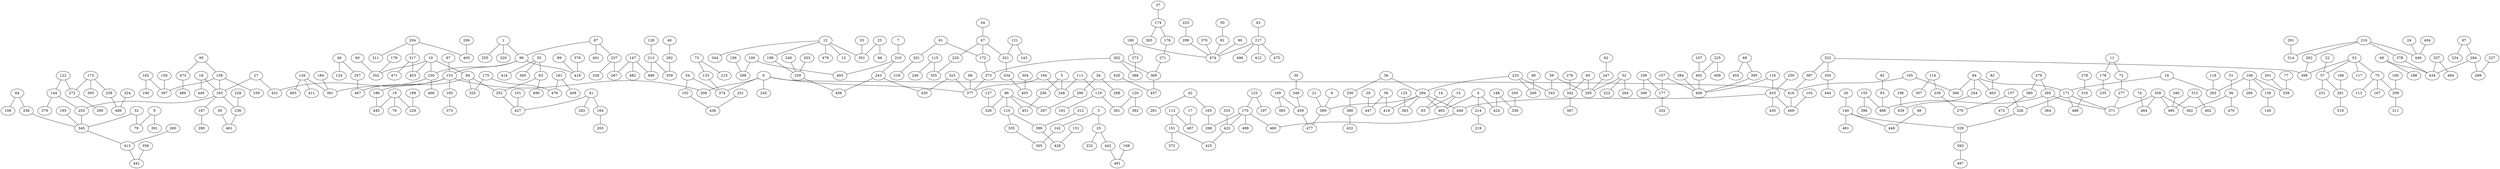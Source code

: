graph {
  0;
  1;
  3;
  4;
  5;
  6;
  7;
  9;
  10;
  11;
  12;
  13;
  14;
  15;
  16;
  17;
  18;
  19;
  20;
  21;
  22;
  23;
  24;
  25;
  26;
  27;
  29;
  30;
  32;
  33;
  34;
  36;
  37;
  38;
  39;
  40;
  41;
  42;
  43;
  46;
  47;
  48;
  49;
  50;
  51;
  52;
  53;
  54;
  55;
  56;
  57;
  59;
  60;
  61;
  62;
  63;
  64;
  65;
  66;
  67;
  68;
  69;
  72;
  73;
  74;
  75;
  76;
  77;
  79;
  80;
  81;
  82;
  83;
  84;
  86;
  87;
  89;
  90;
  92;
  93;
  94;
  95;
  96;
  97;
  100;
  101;
  102;
  103;
  105;
  106;
  107;
  108;
  109;
  110;
  111;
  112;
  113;
  114;
  115;
  116;
  117;
  118;
  119;
  120;
  121;
  122;
  123;
  124;
  125;
  126;
  127;
  128;
  131;
  133;
  137;
  139;
  140;
  142;
  143;
  144;
  147;
  148;
  149;
  150;
  151;
  153;
  155;
  156;
  157;
  158;
  159;
  160;
  162;
  163;
  164;
  165;
  166;
  167;
  168;
  169;
  170;
  171;
  172;
  173;
  174;
  175;
  176;
  177;
  178;
  179;
  180;
  181;
  184;
  186;
  187;
  188;
  189;
  190;
  191;
  193;
  194;
  195;
  196;
  197;
  199;
  200;
  201;
  202;
  203;
  204;
  206;
  208;
  209;
  210;
  211;
  213;
  214;
  215;
  216;
  217;
  218;
  219;
  220;
  222;
  223;
  225;
  226;
  227;
  228;
  229;
  230;
  231;
  232;
  233;
  234;
  235;
  236;
  237;
  239;
  240;
  243;
  244;
  245;
  246;
  247;
  248;
  250;
  251;
  252;
  253;
  255;
  256;
  257;
  258;
  259;
  260;
  261;
  262;
  263;
  264;
  266;
  267;
  268;
  269;
  270;
  271;
  272;
  273;
  276;
  277;
  278;
  279;
  280;
  281;
  282;
  283;
  284;
  285;
  288;
  289;
  290;
  291;
  292;
  294;
  295;
  296;
  297;
  298;
  299;
  300;
  301;
  302;
  304;
  305;
  306;
  307;
  311;
  312;
  313;
  314;
  316;
  317;
  319;
  320;
  321;
  322;
  323;
  324;
  325;
  326;
  328;
  329;
  330;
  333;
  334;
  335;
  336;
  337;
  338;
  339;
  340;
  342;
  343;
  344;
  345;
  346;
  350;
  351;
  352;
  355;
  356;
  358;
  359;
  361;
  362;
  363;
  364;
  365;
  366;
  367;
  369;
  370;
  371;
  372;
  373;
  374;
  375;
  376;
  377;
  378;
  379;
  380;
  381;
  383;
  384;
  385;
  386;
  387;
  388;
  389;
  391;
  392;
  393;
  395;
  396;
  397;
  398;
  399;
  401;
  402;
  403;
  404;
  405;
  406;
  408;
  409;
  411;
  412;
  413;
  414;
  416;
  418;
  419;
  420;
  422;
  424;
  425;
  427;
  428;
  430;
  431;
  432;
  433;
  434;
  435;
  436;
  439;
  440;
  441;
  442;
  444;
  445;
  446;
  447;
  448;
  449;
  451;
  453;
  455;
  456;
  457;
  459;
  460;
  461;
  462;
  463;
  464;
  465;
  466;
  467;
  468;
  469;
  470;
  471;
  472;
  473;
  474;
  475;
  476;
  477;
  479;
  481;
  482;
  483;
  485;
  486;
  487;
  488;
  489;
  490;
  491;
  493;
  494;
  496;
  497;
  498;
  499;
  0 -- 208;
  0 -- 416;
  0 -- 245;
  0 -- 374;
  0 -- 377;
  1 -- 96;
  1 -- 320;
  1 -- 255;
  3 -- 25;
  3 -- 142;
  4 -- 465;
  4 -- 214;
  4 -- 424;
  5 -- 256;
  5 -- 248;
  6 -- 389;
  7 -- 210;
  9 -- 391;
  9 -- 79;
  10 -- 352;
  10 -- 453;
  10 -- 230;
  10 -- 94;
  11 -- 178;
  11 -- 72;
  12 -- 199;
  12 -- 344;
  12 -- 13;
  12 -- 351;
  12 -- 479;
  14 -- 83;
  15 -- 465;
  15 -- 83;
  16 -- 171;
  16 -- 283;
  17 -- 487;
  18 -- 163;
  18 -- 440;
  19 -- 229;
  19 -- 76;
  19 -- 445;
  20 -- 140;
  21 -- 389;
  22 -- 57;
  23 -- 66;
  23 -- 351;
  24 -- 446;
  25 -- 232;
  25 -- 442;
  26 -- 288;
  26 -- 296;
  27 -- 163;
  27 -- 431;
  29 -- 447;
  30 -- 346;
  32 -- 345;
  32 -- 79;
  33 -- 351;
  34 -- 47;
  36 -- 294;
  36 -- 330;
  37 -- 174;
  38 -- 419;
  38 -- 447;
  39 -- 461;
  40 -- 292;
  41 -- 164;
  41 -- 282;
  41 -- 427;
  42 -- 165;
  42 -- 261;
  43 -- 217;
  46 -- 257;
  46 -- 124;
  47 -- 321;
  47 -- 172;
  47 -- 220;
  48 -- 448;
  49 -- 434;
  49 -- 188;
  50 -- 81;
  51 -- 56;
  52 -- 295;
  52 -- 264;
  52 -- 222;
  53 -- 117;
  53 -- 57;
  53 -- 75;
  53 -- 398;
  54 -- 374;
  54 -- 102;
  55 -- 300;
  55 -- 414;
  55 -- 63;
  56 -- 470;
  56 -- 362;
  57 -- 231;
  57 -- 281;
  59 -- 343;
  59 -- 295;
  60 -- 352;
  61 -- 201;
  61 -- 172;
  62 -- 247;
  63 -- 490;
  63 -- 252;
  64 -- 336;
  64 -- 108;
  65 -- 342;
  65 -- 295;
  67 -- 234;
  67 -- 284;
  68 -- 377;
  69 -- 455;
  69 -- 395;
  72 -- 277;
  73 -- 133;
  73 -- 215;
  74 -- 464;
  75 -- 209;
  75 -- 113;
  75 -- 167;
  77 -- 338;
  80 -- 269;
  81 -- 474;
  82 -- 463;
  84 -- 244;
  84 -- 171;
  84 -- 366;
  84 -- 463;
  86 -- 451;
  86 -- 326;
  86 -- 297;
  86 -- 110;
  87 -- 96;
  87 -- 401;
  87 -- 237;
  89 -- 418;
  90 -- 474;
  92 -- 93;
  93 -- 468;
  94 -- 325;
  94 -- 186;
  94 -- 252;
  95 -- 473;
  95 -- 158;
  96 -- 418;
  96 -- 230;
  96 -- 153;
  97 -- 153;
  100 -- 298;
  100 -- 493;
  101 -- 427;
  102 -- 436;
  103 -- 469;
  105 -- 416;
  105 -- 366;
  106 -- 338;
  106 -- 266;
  106 -- 283;
  106 -- 139;
  107 -- 402;
  109 -- 177;
  109 -- 306;
  110 -- 335;
  110 -- 399;
  111 -- 119;
  111 -- 248;
  112 -- 151;
  112 -- 487;
  114 -- 307;
  114 -- 239;
  115 -- 240;
  115 -- 355;
  116 -- 433;
  116 -- 406;
  118 -- 283;
  119 -- 361;
  119 -- 191;
  120 -- 392;
  120 -- 361;
  121 -- 321;
  121 -- 143;
  122 -- 144;
  122 -- 272;
  123 -- 197;
  123 -- 170;
  125 -- 363;
  126 -- 483;
  126 -- 411;
  126 -- 381;
  127 -- 326;
  128 -- 213;
  131 -- 428;
  133 -- 374;
  137 -- 226;
  137 -- 270;
  139 -- 149;
  140 -- 448;
  140 -- 481;
  140 -- 329;
  142 -- 365;
  144 -- 379;
  144 -- 253;
  147 -- 482;
  147 -- 499;
  147 -- 267;
  148 -- 339;
  148 -- 424;
  150 -- 397;
  151 -- 372;
  151 -- 425;
  153 -- 208;
  153 -- 193;
  153 -- 467;
  153 -- 431;
  155 -- 468;
  155 -- 396;
  156 -- 298;
  157 -- 177;
  157 -- 406;
  158 -- 163;
  158 -- 397;
  158 -- 159;
  160 -- 209;
  162 -- 397;
  162 -- 190;
  163 -- 187;
  163 -- 236;
  163 -- 253;
  164 -- 263;
  165 -- 268;
  166 -- 281;
  168 -- 491;
  169 -- 385;
  169 -- 459;
  170 -- 498;
  170 -- 422;
  170 -- 460;
  170 -- 268;
  171 -- 226;
  171 -- 371;
  171 -- 488;
  172 -- 375;
  173 -- 272;
  173 -- 305;
  173 -- 258;
  174 -- 176;
  174 -- 383;
  175 -- 325;
  175 -- 476;
  176 -- 271;
  177 -- 202;
  178 -- 235;
  179 -- 352;
  180 -- 273;
  180 -- 474;
  181 -- 408;
  181 -- 476;
  184 -- 381;
  186 -- 445;
  187 -- 280;
  189 -- 229;
  193 -- 373;
  194 -- 248;
  194 -- 377;
  195 -- 345;
  196 -- 439;
  199 -- 259;
  200 -- 339;
  201 -- 218;
  203 -- 259;
  204 -- 405;
  204 -- 311;
  204 -- 317;
  206 -- 405;
  209 -- 211;
  210 -- 243;
  210 -- 493;
  213 -- 499;
  213 -- 359;
  214 -- 219;
  216 -- 262;
  216 -- 314;
  216 -- 378;
  216 -- 446;
  217 -- 496;
  217 -- 474;
  217 -- 475;
  217 -- 412;
  220 -- 355;
  223 -- 299;
  225 -- 402;
  225 -- 409;
  226 -- 329;
  227 -- 289;
  228 -- 236;
  230 -- 466;
  230 -- 381;
  233 -- 294;
  233 -- 343;
  233 -- 269;
  236 -- 461;
  237 -- 328;
  237 -- 267;
  239 -- 270;
  243 -- 456;
  243 -- 430;
  244 -- 439;
  246 -- 259;
  247 -- 295;
  250 -- 433;
  251 -- 436;
  252 -- 427;
  253 -- 345;
  256 -- 451;
  257 -- 467;
  258 -- 486;
  259 -- 456;
  260 -- 413;
  262 -- 398;
  271 -- 369;
  272 -- 290;
  273 -- 388;
  276 -- 342;
  277 -- 371;
  278 -- 316;
  279 -- 380;
  279 -- 285;
  281 -- 319;
  284 -- 289;
  284 -- 434;
  285 -- 371;
  285 -- 468;
  285 -- 364;
  291 -- 314;
  292 -- 359;
  294 -- 449;
  294 -- 465;
  294 -- 419;
  294 -- 389;
  294 -- 363;
  296 -- 297;
  299 -- 474;
  301 -- 338;
  302 -- 369;
  302 -- 388;
  302 -- 375;
  304 -- 403;
  312 -- 399;
  313 -- 485;
  313 -- 462;
  316 -- 488;
  317 -- 453;
  317 -- 471;
  321 -- 334;
  322 -- 387;
  322 -- 350;
  322 -- 398;
  323 -- 377;
  323 -- 430;
  324 -- 486;
  329 -- 393;
  330 -- 386;
  333 -- 422;
  334 -- 403;
  335 -- 365;
  336 -- 345;
  337 -- 434;
  337 -- 494;
  340 -- 485;
  342 -- 367;
  345 -- 413;
  346 -- 459;
  350 -- 444;
  356 -- 441;
  358 -- 464;
  358 -- 371;
  358 -- 485;
  358 -- 362;
  369 -- 457;
  370 -- 474;
  375 -- 377;
  376 -- 418;
  378 -- 434;
  380 -- 472;
  384 -- 406;
  386 -- 432;
  387 -- 416;
  389 -- 477;
  393 -- 497;
  395 -- 406;
  399 -- 428;
  402 -- 406;
  404 -- 446;
  413 -- 441;
  416 -- 469;
  420 -- 457;
  422 -- 425;
  433 -- 449;
  433 -- 435;
  433 -- 469;
  442 -- 491;
  449 -- 460;
  459 -- 477;
  473 -- 489;
}